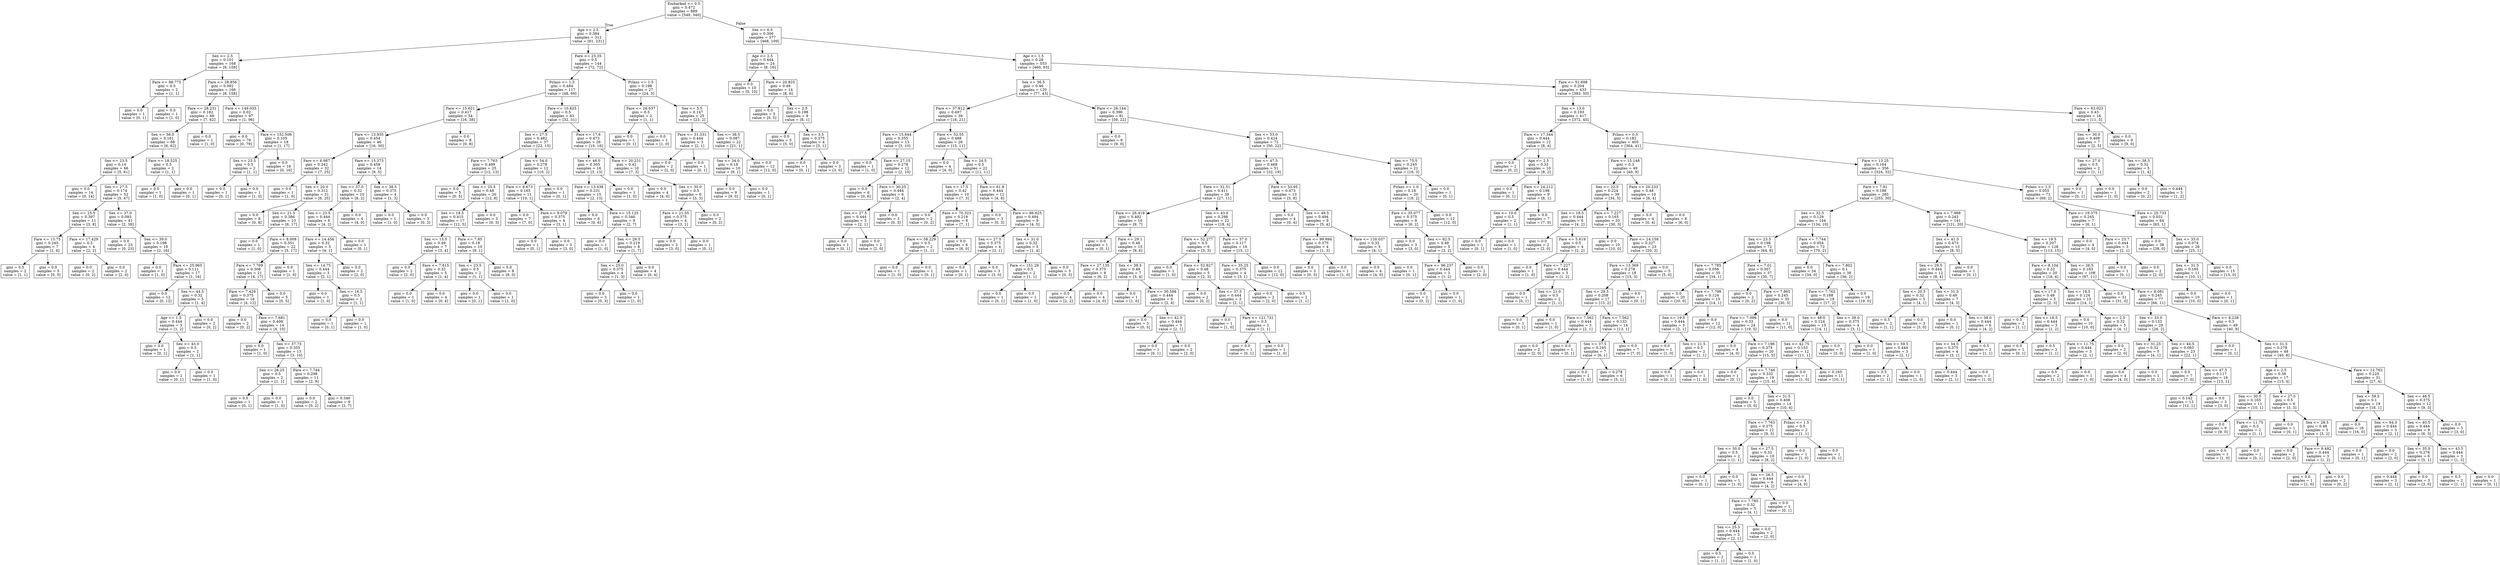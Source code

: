 digraph Tree {
node [shape=box] ;
0 [label="Embarked <= 0.5\ngini = 0.472\nsamples = 889\nvalue = [549, 340]"] ;
1 [label="Age <= 2.5\ngini = 0.384\nsamples = 312\nvalue = [81, 231]"] ;
0 -> 1 [labeldistance=2.5, labelangle=45, headlabel="True"] ;
2 [label="Sex <= 2.5\ngini = 0.101\nsamples = 168\nvalue = [9, 159]"] ;
1 -> 2 ;
3 [label="Fare <= 88.775\ngini = 0.5\nsamples = 2\nvalue = [1, 1]"] ;
2 -> 3 ;
4 [label="gini = 0.0\nsamples = 1\nvalue = [0, 1]"] ;
3 -> 4 ;
5 [label="gini = 0.0\nsamples = 1\nvalue = [1, 0]"] ;
3 -> 5 ;
6 [label="Fare <= 28.856\ngini = 0.092\nsamples = 166\nvalue = [8, 158]"] ;
2 -> 6 ;
7 [label="Fare <= 28.231\ngini = 0.182\nsamples = 69\nvalue = [7, 62]"] ;
6 -> 7 ;
8 [label="Sex <= 56.0\ngini = 0.161\nsamples = 68\nvalue = [6, 62]"] ;
7 -> 8 ;
9 [label="Sex <= 23.5\ngini = 0.14\nsamples = 66\nvalue = [5, 61]"] ;
8 -> 9 ;
10 [label="gini = 0.0\nsamples = 14\nvalue = [0, 14]"] ;
9 -> 10 ;
11 [label="Sex <= 27.5\ngini = 0.174\nsamples = 52\nvalue = [5, 47]"] ;
9 -> 11 ;
12 [label="Sex <= 25.5\ngini = 0.397\nsamples = 11\nvalue = [3, 8]"] ;
11 -> 12 ;
13 [label="Fare <= 13.75\ngini = 0.245\nsamples = 7\nvalue = [1, 6]"] ;
12 -> 13 ;
14 [label="gini = 0.5\nsamples = 2\nvalue = [1, 1]"] ;
13 -> 14 ;
15 [label="gini = 0.0\nsamples = 5\nvalue = [0, 5]"] ;
13 -> 15 ;
16 [label="Fare <= 17.429\ngini = 0.5\nsamples = 4\nvalue = [2, 2]"] ;
12 -> 16 ;
17 [label="gini = 0.0\nsamples = 2\nvalue = [0, 2]"] ;
16 -> 17 ;
18 [label="gini = 0.0\nsamples = 2\nvalue = [2, 0]"] ;
16 -> 18 ;
19 [label="Sex <= 37.0\ngini = 0.093\nsamples = 41\nvalue = [2, 39]"] ;
11 -> 19 ;
20 [label="gini = 0.0\nsamples = 23\nvalue = [0, 23]"] ;
19 -> 20 ;
21 [label="Sex <= 39.0\ngini = 0.198\nsamples = 18\nvalue = [2, 16]"] ;
19 -> 21 ;
22 [label="gini = 0.0\nsamples = 1\nvalue = [1, 0]"] ;
21 -> 22 ;
23 [label="Fare <= 25.965\ngini = 0.111\nsamples = 17\nvalue = [1, 16]"] ;
21 -> 23 ;
24 [label="gini = 0.0\nsamples = 12\nvalue = [0, 12]"] ;
23 -> 24 ;
25 [label="Sex <= 44.5\ngini = 0.32\nsamples = 5\nvalue = [1, 4]"] ;
23 -> 25 ;
26 [label="Age <= 1.5\ngini = 0.444\nsamples = 3\nvalue = [1, 2]"] ;
25 -> 26 ;
27 [label="gini = 0.0\nsamples = 1\nvalue = [0, 1]"] ;
26 -> 27 ;
28 [label="Sex <= 43.0\ngini = 0.5\nsamples = 2\nvalue = [1, 1]"] ;
26 -> 28 ;
29 [label="gini = 0.0\nsamples = 1\nvalue = [0, 1]"] ;
28 -> 29 ;
30 [label="gini = 0.0\nsamples = 1\nvalue = [1, 0]"] ;
28 -> 30 ;
31 [label="gini = 0.0\nsamples = 2\nvalue = [0, 2]"] ;
25 -> 31 ;
32 [label="Fare <= 18.525\ngini = 0.5\nsamples = 2\nvalue = [1, 1]"] ;
8 -> 32 ;
33 [label="gini = 0.0\nsamples = 1\nvalue = [1, 0]"] ;
32 -> 33 ;
34 [label="gini = 0.0\nsamples = 1\nvalue = [0, 1]"] ;
32 -> 34 ;
35 [label="gini = 0.0\nsamples = 1\nvalue = [1, 0]"] ;
7 -> 35 ;
36 [label="Fare <= 149.035\ngini = 0.02\nsamples = 97\nvalue = [1, 96]"] ;
6 -> 36 ;
37 [label="gini = 0.0\nsamples = 79\nvalue = [0, 79]"] ;
36 -> 37 ;
38 [label="Fare <= 152.506\ngini = 0.105\nsamples = 18\nvalue = [1, 17]"] ;
36 -> 38 ;
39 [label="Sex <= 23.5\ngini = 0.5\nsamples = 2\nvalue = [1, 1]"] ;
38 -> 39 ;
40 [label="gini = 0.0\nsamples = 1\nvalue = [0, 1]"] ;
39 -> 40 ;
41 [label="gini = 0.0\nsamples = 1\nvalue = [1, 0]"] ;
39 -> 41 ;
42 [label="gini = 0.0\nsamples = 16\nvalue = [0, 16]"] ;
38 -> 42 ;
43 [label="Fare <= 23.35\ngini = 0.5\nsamples = 144\nvalue = [72, 72]"] ;
1 -> 43 ;
44 [label="Pclass <= 1.5\ngini = 0.484\nsamples = 117\nvalue = [48, 69]"] ;
43 -> 44 ;
45 [label="Fare <= 15.621\ngini = 0.417\nsamples = 54\nvalue = [16, 38]"] ;
44 -> 45 ;
46 [label="Fare <= 13.935\ngini = 0.454\nsamples = 46\nvalue = [16, 30]"] ;
45 -> 46 ;
47 [label="Fare <= 6.987\ngini = 0.342\nsamples = 32\nvalue = [7, 25]"] ;
46 -> 47 ;
48 [label="gini = 0.0\nsamples = 1\nvalue = [1, 0]"] ;
47 -> 48 ;
49 [label="Sex <= 20.0\ngini = 0.312\nsamples = 31\nvalue = [6, 25]"] ;
47 -> 49 ;
50 [label="gini = 0.0\nsamples = 8\nvalue = [0, 8]"] ;
49 -> 50 ;
51 [label="Sex <= 21.5\ngini = 0.386\nsamples = 23\nvalue = [6, 17]"] ;
49 -> 51 ;
52 [label="gini = 0.0\nsamples = 1\nvalue = [1, 0]"] ;
51 -> 52 ;
53 [label="Fare <= 8.008\ngini = 0.351\nsamples = 22\nvalue = [5, 17]"] ;
51 -> 53 ;
54 [label="Fare <= 7.769\ngini = 0.308\nsamples = 21\nvalue = [4, 17]"] ;
53 -> 54 ;
55 [label="Fare <= 7.429\ngini = 0.375\nsamples = 16\nvalue = [4, 12]"] ;
54 -> 55 ;
56 [label="gini = 0.0\nsamples = 2\nvalue = [0, 2]"] ;
55 -> 56 ;
57 [label="Fare <= 7.681\ngini = 0.408\nsamples = 14\nvalue = [4, 10]"] ;
55 -> 57 ;
58 [label="gini = 0.0\nsamples = 1\nvalue = [1, 0]"] ;
57 -> 58 ;
59 [label="Sex <= 37.75\ngini = 0.355\nsamples = 13\nvalue = [3, 10]"] ;
57 -> 59 ;
60 [label="Sex <= 26.25\ngini = 0.5\nsamples = 2\nvalue = [1, 1]"] ;
59 -> 60 ;
61 [label="gini = 0.0\nsamples = 1\nvalue = [0, 1]"] ;
60 -> 61 ;
62 [label="gini = 0.0\nsamples = 1\nvalue = [1, 0]"] ;
60 -> 62 ;
63 [label="Fare <= 7.744\ngini = 0.298\nsamples = 11\nvalue = [2, 9]"] ;
59 -> 63 ;
64 [label="gini = 0.0\nsamples = 2\nvalue = [0, 2]"] ;
63 -> 64 ;
65 [label="gini = 0.346\nsamples = 9\nvalue = [2, 7]"] ;
63 -> 65 ;
66 [label="gini = 0.0\nsamples = 5\nvalue = [0, 5]"] ;
54 -> 66 ;
67 [label="gini = 0.0\nsamples = 1\nvalue = [1, 0]"] ;
53 -> 67 ;
68 [label="Fare <= 15.373\ngini = 0.459\nsamples = 14\nvalue = [9, 5]"] ;
46 -> 68 ;
69 [label="Sex <= 37.0\ngini = 0.32\nsamples = 10\nvalue = [8, 2]"] ;
68 -> 69 ;
70 [label="Sex <= 23.5\ngini = 0.444\nsamples = 6\nvalue = [4, 2]"] ;
69 -> 70 ;
71 [label="Fare <= 14.456\ngini = 0.32\nsamples = 5\nvalue = [4, 1]"] ;
70 -> 71 ;
72 [label="Sex <= 14.75\ngini = 0.444\nsamples = 3\nvalue = [2, 1]"] ;
71 -> 72 ;
73 [label="gini = 0.0\nsamples = 1\nvalue = [1, 0]"] ;
72 -> 73 ;
74 [label="Sex <= 16.5\ngini = 0.5\nsamples = 2\nvalue = [1, 1]"] ;
72 -> 74 ;
75 [label="gini = 0.0\nsamples = 1\nvalue = [0, 1]"] ;
74 -> 75 ;
76 [label="gini = 0.0\nsamples = 1\nvalue = [1, 0]"] ;
74 -> 76 ;
77 [label="gini = 0.0\nsamples = 2\nvalue = [2, 0]"] ;
71 -> 77 ;
78 [label="gini = 0.0\nsamples = 1\nvalue = [0, 1]"] ;
70 -> 78 ;
79 [label="gini = 0.0\nsamples = 4\nvalue = [4, 0]"] ;
69 -> 79 ;
80 [label="Sex <= 38.5\ngini = 0.375\nsamples = 4\nvalue = [1, 3]"] ;
68 -> 80 ;
81 [label="gini = 0.0\nsamples = 1\nvalue = [1, 0]"] ;
80 -> 81 ;
82 [label="gini = 0.0\nsamples = 3\nvalue = [0, 3]"] ;
80 -> 82 ;
83 [label="gini = 0.0\nsamples = 8\nvalue = [0, 8]"] ;
45 -> 83 ;
84 [label="Fare <= 10.825\ngini = 0.5\nsamples = 63\nvalue = [32, 31]"] ;
44 -> 84 ;
85 [label="Sex <= 27.5\ngini = 0.482\nsamples = 37\nvalue = [22, 15]"] ;
84 -> 85 ;
86 [label="Fare <= 7.763\ngini = 0.499\nsamples = 25\nvalue = [12, 13]"] ;
85 -> 86 ;
87 [label="gini = 0.0\nsamples = 5\nvalue = [0, 5]"] ;
86 -> 87 ;
88 [label="Sex <= 25.5\ngini = 0.48\nsamples = 20\nvalue = [12, 8]"] ;
86 -> 88 ;
89 [label="Sex <= 19.5\ngini = 0.415\nsamples = 17\nvalue = [12, 5]"] ;
88 -> 89 ;
90 [label="Sex <= 15.5\ngini = 0.49\nsamples = 7\nvalue = [3, 4]"] ;
89 -> 90 ;
91 [label="gini = 0.0\nsamples = 2\nvalue = [2, 0]"] ;
90 -> 91 ;
92 [label="Fare <= 7.815\ngini = 0.32\nsamples = 5\nvalue = [1, 4]"] ;
90 -> 92 ;
93 [label="gini = 0.0\nsamples = 1\nvalue = [1, 0]"] ;
92 -> 93 ;
94 [label="gini = 0.0\nsamples = 4\nvalue = [0, 4]"] ;
92 -> 94 ;
95 [label="Fare <= 7.85\ngini = 0.18\nsamples = 10\nvalue = [9, 1]"] ;
89 -> 95 ;
96 [label="Sex <= 23.5\ngini = 0.5\nsamples = 2\nvalue = [1, 1]"] ;
95 -> 96 ;
97 [label="gini = 0.0\nsamples = 1\nvalue = [0, 1]"] ;
96 -> 97 ;
98 [label="gini = 0.0\nsamples = 1\nvalue = [1, 0]"] ;
96 -> 98 ;
99 [label="gini = 0.0\nsamples = 8\nvalue = [8, 0]"] ;
95 -> 99 ;
100 [label="gini = 0.0\nsamples = 3\nvalue = [0, 3]"] ;
88 -> 100 ;
101 [label="Sex <= 54.0\ngini = 0.278\nsamples = 12\nvalue = [10, 2]"] ;
85 -> 101 ;
102 [label="Fare <= 8.673\ngini = 0.165\nsamples = 11\nvalue = [10, 1]"] ;
101 -> 102 ;
103 [label="gini = 0.0\nsamples = 7\nvalue = [7, 0]"] ;
102 -> 103 ;
104 [label="Fare <= 9.079\ngini = 0.375\nsamples = 4\nvalue = [3, 1]"] ;
102 -> 104 ;
105 [label="gini = 0.0\nsamples = 1\nvalue = [0, 1]"] ;
104 -> 105 ;
106 [label="gini = 0.0\nsamples = 3\nvalue = [3, 0]"] ;
104 -> 106 ;
107 [label="gini = 0.0\nsamples = 1\nvalue = [0, 1]"] ;
101 -> 107 ;
108 [label="Fare <= 17.6\ngini = 0.473\nsamples = 26\nvalue = [10, 16]"] ;
84 -> 108 ;
109 [label="Sex <= 46.0\ngini = 0.305\nsamples = 16\nvalue = [3, 13]"] ;
108 -> 109 ;
110 [label="Fare <= 13.438\ngini = 0.231\nsamples = 15\nvalue = [2, 13]"] ;
109 -> 110 ;
111 [label="gini = 0.0\nsamples = 6\nvalue = [0, 6]"] ;
110 -> 111 ;
112 [label="Fare <= 15.125\ngini = 0.346\nsamples = 9\nvalue = [2, 7]"] ;
110 -> 112 ;
113 [label="gini = 0.0\nsamples = 1\nvalue = [1, 0]"] ;
112 -> 113 ;
114 [label="Sex <= 29.5\ngini = 0.219\nsamples = 8\nvalue = [1, 7]"] ;
112 -> 114 ;
115 [label="Sex <= 25.0\ngini = 0.375\nsamples = 4\nvalue = [1, 3]"] ;
114 -> 115 ;
116 [label="gini = 0.0\nsamples = 3\nvalue = [0, 3]"] ;
115 -> 116 ;
117 [label="gini = 0.0\nsamples = 1\nvalue = [1, 0]"] ;
115 -> 117 ;
118 [label="gini = 0.0\nsamples = 4\nvalue = [0, 4]"] ;
114 -> 118 ;
119 [label="gini = 0.0\nsamples = 1\nvalue = [1, 0]"] ;
109 -> 119 ;
120 [label="Fare <= 20.231\ngini = 0.42\nsamples = 10\nvalue = [7, 3]"] ;
108 -> 120 ;
121 [label="gini = 0.0\nsamples = 4\nvalue = [4, 0]"] ;
120 -> 121 ;
122 [label="Sex <= 30.0\ngini = 0.5\nsamples = 6\nvalue = [3, 3]"] ;
120 -> 122 ;
123 [label="Fare <= 21.55\ngini = 0.375\nsamples = 4\nvalue = [3, 1]"] ;
122 -> 123 ;
124 [label="gini = 0.0\nsamples = 3\nvalue = [3, 0]"] ;
123 -> 124 ;
125 [label="gini = 0.0\nsamples = 1\nvalue = [0, 1]"] ;
123 -> 125 ;
126 [label="gini = 0.0\nsamples = 2\nvalue = [0, 2]"] ;
122 -> 126 ;
127 [label="Pclass <= 1.5\ngini = 0.198\nsamples = 27\nvalue = [24, 3]"] ;
43 -> 127 ;
128 [label="Fare <= 26.637\ngini = 0.5\nsamples = 2\nvalue = [1, 1]"] ;
127 -> 128 ;
129 [label="gini = 0.0\nsamples = 1\nvalue = [0, 1]"] ;
128 -> 129 ;
130 [label="gini = 0.0\nsamples = 1\nvalue = [1, 0]"] ;
128 -> 130 ;
131 [label="Sex <= 5.5\ngini = 0.147\nsamples = 25\nvalue = [23, 2]"] ;
127 -> 131 ;
132 [label="Fare <= 31.331\ngini = 0.444\nsamples = 3\nvalue = [2, 1]"] ;
131 -> 132 ;
133 [label="gini = 0.0\nsamples = 2\nvalue = [2, 0]"] ;
132 -> 133 ;
134 [label="gini = 0.0\nsamples = 1\nvalue = [0, 1]"] ;
132 -> 134 ;
135 [label="Sex <= 38.5\ngini = 0.087\nsamples = 22\nvalue = [21, 1]"] ;
131 -> 135 ;
136 [label="Sex <= 34.0\ngini = 0.18\nsamples = 10\nvalue = [9, 1]"] ;
135 -> 136 ;
137 [label="gini = 0.0\nsamples = 9\nvalue = [9, 0]"] ;
136 -> 137 ;
138 [label="gini = 0.0\nsamples = 1\nvalue = [0, 1]"] ;
136 -> 138 ;
139 [label="gini = 0.0\nsamples = 12\nvalue = [12, 0]"] ;
135 -> 139 ;
140 [label="Sex <= 6.5\ngini = 0.306\nsamples = 577\nvalue = [468, 109]"] ;
0 -> 140 [labeldistance=2.5, labelangle=-45, headlabel="False"] ;
141 [label="Age <= 2.5\ngini = 0.444\nsamples = 24\nvalue = [8, 16]"] ;
140 -> 141 ;
142 [label="gini = 0.0\nsamples = 10\nvalue = [0, 10]"] ;
141 -> 142 ;
143 [label="Fare <= 20.825\ngini = 0.49\nsamples = 14\nvalue = [8, 6]"] ;
141 -> 143 ;
144 [label="gini = 0.0\nsamples = 5\nvalue = [0, 5]"] ;
143 -> 144 ;
145 [label="Sex <= 2.5\ngini = 0.198\nsamples = 9\nvalue = [8, 1]"] ;
143 -> 145 ;
146 [label="gini = 0.0\nsamples = 5\nvalue = [5, 0]"] ;
145 -> 146 ;
147 [label="Sex <= 3.5\ngini = 0.375\nsamples = 4\nvalue = [3, 1]"] ;
145 -> 147 ;
148 [label="gini = 0.0\nsamples = 1\nvalue = [0, 1]"] ;
147 -> 148 ;
149 [label="gini = 0.0\nsamples = 3\nvalue = [3, 0]"] ;
147 -> 149 ;
150 [label="Age <= 1.5\ngini = 0.28\nsamples = 553\nvalue = [460, 93]"] ;
140 -> 150 ;
151 [label="Sex <= 36.5\ngini = 0.46\nsamples = 120\nvalue = [77, 43]"] ;
150 -> 151 ;
152 [label="Fare <= 37.812\ngini = 0.497\nsamples = 39\nvalue = [18, 21]"] ;
151 -> 152 ;
153 [label="Fare <= 15.644\ngini = 0.355\nsamples = 13\nvalue = [3, 10]"] ;
152 -> 153 ;
154 [label="gini = 0.0\nsamples = 1\nvalue = [1, 0]"] ;
153 -> 154 ;
155 [label="Fare <= 27.15\ngini = 0.278\nsamples = 12\nvalue = [2, 10]"] ;
153 -> 155 ;
156 [label="gini = 0.0\nsamples = 6\nvalue = [0, 6]"] ;
155 -> 156 ;
157 [label="Fare <= 30.25\ngini = 0.444\nsamples = 6\nvalue = [2, 4]"] ;
155 -> 157 ;
158 [label="Sex <= 27.5\ngini = 0.444\nsamples = 3\nvalue = [2, 1]"] ;
157 -> 158 ;
159 [label="gini = 0.0\nsamples = 1\nvalue = [0, 1]"] ;
158 -> 159 ;
160 [label="gini = 0.0\nsamples = 2\nvalue = [2, 0]"] ;
158 -> 160 ;
161 [label="gini = 0.0\nsamples = 3\nvalue = [0, 3]"] ;
157 -> 161 ;
162 [label="Fare <= 52.55\ngini = 0.488\nsamples = 26\nvalue = [15, 11]"] ;
152 -> 162 ;
163 [label="gini = 0.0\nsamples = 4\nvalue = [4, 0]"] ;
162 -> 163 ;
164 [label="Sex <= 24.5\ngini = 0.5\nsamples = 22\nvalue = [11, 11]"] ;
162 -> 164 ;
165 [label="Sex <= 17.5\ngini = 0.42\nsamples = 10\nvalue = [7, 3]"] ;
164 -> 165 ;
166 [label="gini = 0.0\nsamples = 2\nvalue = [0, 2]"] ;
165 -> 166 ;
167 [label="Fare <= 70.323\ngini = 0.219\nsamples = 8\nvalue = [7, 1]"] ;
165 -> 167 ;
168 [label="Fare <= 58.229\ngini = 0.5\nsamples = 2\nvalue = [1, 1]"] ;
167 -> 168 ;
169 [label="gini = 0.0\nsamples = 1\nvalue = [1, 0]"] ;
168 -> 169 ;
170 [label="gini = 0.0\nsamples = 1\nvalue = [0, 1]"] ;
168 -> 170 ;
171 [label="gini = 0.0\nsamples = 6\nvalue = [6, 0]"] ;
167 -> 171 ;
172 [label="Fare <= 61.8\ngini = 0.444\nsamples = 12\nvalue = [4, 8]"] ;
164 -> 172 ;
173 [label="gini = 0.0\nsamples = 3\nvalue = [0, 3]"] ;
172 -> 173 ;
174 [label="Fare <= 86.625\ngini = 0.494\nsamples = 9\nvalue = [4, 5]"] ;
172 -> 174 ;
175 [label="Sex <= 27.5\ngini = 0.375\nsamples = 4\nvalue = [3, 1]"] ;
174 -> 175 ;
176 [label="gini = 0.0\nsamples = 1\nvalue = [0, 1]"] ;
175 -> 176 ;
177 [label="gini = 0.0\nsamples = 3\nvalue = [3, 0]"] ;
175 -> 177 ;
178 [label="Sex <= 31.0\ngini = 0.32\nsamples = 5\nvalue = [1, 4]"] ;
174 -> 178 ;
179 [label="Fare <= 151.29\ngini = 0.5\nsamples = 2\nvalue = [1, 1]"] ;
178 -> 179 ;
180 [label="gini = 0.0\nsamples = 1\nvalue = [0, 1]"] ;
179 -> 180 ;
181 [label="gini = 0.0\nsamples = 1\nvalue = [1, 0]"] ;
179 -> 181 ;
182 [label="gini = 0.0\nsamples = 3\nvalue = [0, 3]"] ;
178 -> 182 ;
183 [label="Fare <= 26.144\ngini = 0.396\nsamples = 81\nvalue = [59, 22]"] ;
151 -> 183 ;
184 [label="gini = 0.0\nsamples = 9\nvalue = [9, 0]"] ;
183 -> 184 ;
185 [label="Sex <= 53.0\ngini = 0.424\nsamples = 72\nvalue = [50, 22]"] ;
183 -> 185 ;
186 [label="Sex <= 47.5\ngini = 0.468\nsamples = 51\nvalue = [32, 19]"] ;
185 -> 186 ;
187 [label="Fare <= 32.51\ngini = 0.411\nsamples = 38\nvalue = [27, 11]"] ;
186 -> 187 ;
188 [label="Fare <= 26.419\ngini = 0.492\nsamples = 16\nvalue = [9, 7]"] ;
187 -> 188 ;
189 [label="gini = 0.0\nsamples = 1\nvalue = [0, 1]"] ;
188 -> 189 ;
190 [label="Fare <= 29.1\ngini = 0.48\nsamples = 15\nvalue = [9, 6]"] ;
188 -> 190 ;
191 [label="Fare <= 27.135\ngini = 0.375\nsamples = 8\nvalue = [6, 2]"] ;
190 -> 191 ;
192 [label="gini = 0.5\nsamples = 4\nvalue = [2, 2]"] ;
191 -> 192 ;
193 [label="gini = 0.0\nsamples = 4\nvalue = [4, 0]"] ;
191 -> 193 ;
194 [label="Sex <= 38.5\ngini = 0.49\nsamples = 7\nvalue = [3, 4]"] ;
190 -> 194 ;
195 [label="gini = 0.0\nsamples = 1\nvalue = [1, 0]"] ;
194 -> 195 ;
196 [label="Fare <= 30.598\ngini = 0.444\nsamples = 6\nvalue = [2, 4]"] ;
194 -> 196 ;
197 [label="gini = 0.0\nsamples = 3\nvalue = [0, 3]"] ;
196 -> 197 ;
198 [label="Sex <= 42.5\ngini = 0.444\nsamples = 3\nvalue = [2, 1]"] ;
196 -> 198 ;
199 [label="gini = 0.0\nsamples = 1\nvalue = [0, 1]"] ;
198 -> 199 ;
200 [label="gini = 0.0\nsamples = 2\nvalue = [2, 0]"] ;
198 -> 200 ;
201 [label="Sex <= 43.0\ngini = 0.298\nsamples = 22\nvalue = [18, 4]"] ;
187 -> 201 ;
202 [label="Fare <= 52.277\ngini = 0.5\nsamples = 6\nvalue = [3, 3]"] ;
201 -> 202 ;
203 [label="gini = 0.0\nsamples = 1\nvalue = [1, 0]"] ;
202 -> 203 ;
204 [label="Fare <= 52.827\ngini = 0.48\nsamples = 5\nvalue = [2, 3]"] ;
202 -> 204 ;
205 [label="gini = 0.0\nsamples = 2\nvalue = [0, 2]"] ;
204 -> 205 ;
206 [label="Sex <= 37.5\ngini = 0.444\nsamples = 3\nvalue = [2, 1]"] ;
204 -> 206 ;
207 [label="gini = 0.0\nsamples = 1\nvalue = [1, 0]"] ;
206 -> 207 ;
208 [label="Fare <= 121.731\ngini = 0.5\nsamples = 2\nvalue = [1, 1]"] ;
206 -> 208 ;
209 [label="gini = 0.0\nsamples = 1\nvalue = [0, 1]"] ;
208 -> 209 ;
210 [label="gini = 0.0\nsamples = 1\nvalue = [1, 0]"] ;
208 -> 210 ;
211 [label="Fare <= 37.0\ngini = 0.117\nsamples = 16\nvalue = [15, 1]"] ;
201 -> 211 ;
212 [label="Fare <= 35.25\ngini = 0.375\nsamples = 4\nvalue = [3, 1]"] ;
211 -> 212 ;
213 [label="gini = 0.0\nsamples = 2\nvalue = [2, 0]"] ;
212 -> 213 ;
214 [label="gini = 0.5\nsamples = 2\nvalue = [1, 1]"] ;
212 -> 214 ;
215 [label="gini = 0.0\nsamples = 12\nvalue = [12, 0]"] ;
211 -> 215 ;
216 [label="Fare <= 53.95\ngini = 0.473\nsamples = 13\nvalue = [5, 8]"] ;
186 -> 216 ;
217 [label="gini = 0.0\nsamples = 4\nvalue = [0, 4]"] ;
216 -> 217 ;
218 [label="Sex <= 49.5\ngini = 0.494\nsamples = 9\nvalue = [5, 4]"] ;
216 -> 218 ;
219 [label="Fare <= 99.994\ngini = 0.375\nsamples = 4\nvalue = [1, 3]"] ;
218 -> 219 ;
220 [label="gini = 0.0\nsamples = 3\nvalue = [0, 3]"] ;
219 -> 220 ;
221 [label="gini = 0.0\nsamples = 1\nvalue = [1, 0]"] ;
219 -> 221 ;
222 [label="Fare <= 120.037\ngini = 0.32\nsamples = 5\nvalue = [4, 1]"] ;
218 -> 222 ;
223 [label="gini = 0.0\nsamples = 4\nvalue = [4, 0]"] ;
222 -> 223 ;
224 [label="gini = 0.0\nsamples = 1\nvalue = [0, 1]"] ;
222 -> 224 ;
225 [label="Sex <= 75.5\ngini = 0.245\nsamples = 21\nvalue = [18, 3]"] ;
185 -> 225 ;
226 [label="Pclass <= 1.0\ngini = 0.18\nsamples = 20\nvalue = [18, 2]"] ;
225 -> 226 ;
227 [label="Fare <= 35.077\ngini = 0.375\nsamples = 8\nvalue = [6, 2]"] ;
226 -> 227 ;
228 [label="gini = 0.0\nsamples = 3\nvalue = [3, 0]"] ;
227 -> 228 ;
229 [label="Sex <= 62.5\ngini = 0.48\nsamples = 5\nvalue = [3, 2]"] ;
227 -> 229 ;
230 [label="Fare <= 96.237\ngini = 0.444\nsamples = 3\nvalue = [1, 2]"] ;
229 -> 230 ;
231 [label="gini = 0.0\nsamples = 2\nvalue = [0, 2]"] ;
230 -> 231 ;
232 [label="gini = 0.0\nsamples = 1\nvalue = [1, 0]"] ;
230 -> 232 ;
233 [label="gini = 0.0\nsamples = 2\nvalue = [2, 0]"] ;
229 -> 233 ;
234 [label="gini = 0.0\nsamples = 12\nvalue = [12, 0]"] ;
226 -> 234 ;
235 [label="gini = 0.0\nsamples = 1\nvalue = [0, 1]"] ;
225 -> 235 ;
236 [label="Fare <= 51.698\ngini = 0.204\nsamples = 433\nvalue = [383, 50]"] ;
150 -> 236 ;
237 [label="Sex <= 13.0\ngini = 0.193\nsamples = 417\nvalue = [372, 45]"] ;
236 -> 237 ;
238 [label="Fare <= 17.344\ngini = 0.444\nsamples = 12\nvalue = [8, 4]"] ;
237 -> 238 ;
239 [label="gini = 0.0\nsamples = 2\nvalue = [0, 2]"] ;
238 -> 239 ;
240 [label="Age <= 2.5\ngini = 0.32\nsamples = 10\nvalue = [8, 2]"] ;
238 -> 240 ;
241 [label="gini = 0.0\nsamples = 1\nvalue = [0, 1]"] ;
240 -> 241 ;
242 [label="Fare <= 24.212\ngini = 0.198\nsamples = 9\nvalue = [8, 1]"] ;
240 -> 242 ;
243 [label="Sex <= 10.0\ngini = 0.5\nsamples = 2\nvalue = [1, 1]"] ;
242 -> 243 ;
244 [label="gini = 0.0\nsamples = 1\nvalue = [0, 1]"] ;
243 -> 244 ;
245 [label="gini = 0.0\nsamples = 1\nvalue = [1, 0]"] ;
243 -> 245 ;
246 [label="gini = 0.0\nsamples = 7\nvalue = [7, 0]"] ;
242 -> 246 ;
247 [label="Pclass <= 0.5\ngini = 0.182\nsamples = 405\nvalue = [364, 41]"] ;
237 -> 247 ;
248 [label="Fare <= 15.148\ngini = 0.3\nsamples = 49\nvalue = [40, 9]"] ;
247 -> 248 ;
249 [label="Sex <= 22.5\ngini = 0.224\nsamples = 39\nvalue = [34, 5]"] ;
248 -> 249 ;
250 [label="Sex <= 18.5\ngini = 0.444\nsamples = 6\nvalue = [4, 2]"] ;
249 -> 250 ;
251 [label="gini = 0.0\nsamples = 2\nvalue = [2, 0]"] ;
250 -> 251 ;
252 [label="Fare <= 5.619\ngini = 0.5\nsamples = 4\nvalue = [2, 2]"] ;
250 -> 252 ;
253 [label="gini = 0.0\nsamples = 1\nvalue = [1, 0]"] ;
252 -> 253 ;
254 [label="Fare <= 7.227\ngini = 0.444\nsamples = 3\nvalue = [1, 2]"] ;
252 -> 254 ;
255 [label="gini = 0.0\nsamples = 1\nvalue = [0, 1]"] ;
254 -> 255 ;
256 [label="Sex <= 21.0\ngini = 0.5\nsamples = 2\nvalue = [1, 1]"] ;
254 -> 256 ;
257 [label="gini = 0.0\nsamples = 1\nvalue = [0, 1]"] ;
256 -> 257 ;
258 [label="gini = 0.0\nsamples = 1\nvalue = [1, 0]"] ;
256 -> 258 ;
259 [label="Fare <= 7.227\ngini = 0.165\nsamples = 33\nvalue = [30, 3]"] ;
249 -> 259 ;
260 [label="gini = 0.0\nsamples = 10\nvalue = [10, 0]"] ;
259 -> 260 ;
261 [label="Fare <= 14.158\ngini = 0.227\nsamples = 23\nvalue = [20, 3]"] ;
259 -> 261 ;
262 [label="Fare <= 13.369\ngini = 0.278\nsamples = 18\nvalue = [15, 3]"] ;
261 -> 262 ;
263 [label="Sex <= 29.5\ngini = 0.208\nsamples = 17\nvalue = [15, 2]"] ;
262 -> 263 ;
264 [label="Fare <= 7.562\ngini = 0.444\nsamples = 3\nvalue = [2, 1]"] ;
263 -> 264 ;
265 [label="gini = 0.0\nsamples = 2\nvalue = [2, 0]"] ;
264 -> 265 ;
266 [label="gini = 0.0\nsamples = 1\nvalue = [0, 1]"] ;
264 -> 266 ;
267 [label="Fare <= 7.562\ngini = 0.133\nsamples = 14\nvalue = [13, 1]"] ;
263 -> 267 ;
268 [label="Sex <= 37.5\ngini = 0.245\nsamples = 7\nvalue = [6, 1]"] ;
267 -> 268 ;
269 [label="gini = 0.0\nsamples = 1\nvalue = [1, 0]"] ;
268 -> 269 ;
270 [label="gini = 0.278\nsamples = 6\nvalue = [5, 1]"] ;
268 -> 270 ;
271 [label="gini = 0.0\nsamples = 7\nvalue = [7, 0]"] ;
267 -> 271 ;
272 [label="gini = 0.0\nsamples = 1\nvalue = [0, 1]"] ;
262 -> 272 ;
273 [label="gini = 0.0\nsamples = 5\nvalue = [5, 0]"] ;
261 -> 273 ;
274 [label="Fare <= 20.233\ngini = 0.48\nsamples = 10\nvalue = [6, 4]"] ;
248 -> 274 ;
275 [label="gini = 0.0\nsamples = 4\nvalue = [0, 4]"] ;
274 -> 275 ;
276 [label="gini = 0.0\nsamples = 6\nvalue = [6, 0]"] ;
274 -> 276 ;
277 [label="Fare <= 13.25\ngini = 0.164\nsamples = 356\nvalue = [324, 32]"] ;
247 -> 277 ;
278 [label="Fare <= 7.91\ngini = 0.188\nsamples = 285\nvalue = [255, 30]"] ;
277 -> 278 ;
279 [label="Sex <= 32.5\ngini = 0.129\nsamples = 144\nvalue = [134, 10]"] ;
278 -> 279 ;
280 [label="Sex <= 23.5\ngini = 0.198\nsamples = 72\nvalue = [64, 8]"] ;
279 -> 280 ;
281 [label="Fare <= 7.785\ngini = 0.056\nsamples = 35\nvalue = [34, 1]"] ;
280 -> 281 ;
282 [label="gini = 0.0\nsamples = 20\nvalue = [20, 0]"] ;
281 -> 282 ;
283 [label="Fare <= 7.798\ngini = 0.124\nsamples = 15\nvalue = [14, 1]"] ;
281 -> 283 ;
284 [label="Sex <= 19.5\ngini = 0.444\nsamples = 3\nvalue = [2, 1]"] ;
283 -> 284 ;
285 [label="gini = 0.0\nsamples = 1\nvalue = [1, 0]"] ;
284 -> 285 ;
286 [label="Sex <= 21.5\ngini = 0.5\nsamples = 2\nvalue = [1, 1]"] ;
284 -> 286 ;
287 [label="gini = 0.0\nsamples = 1\nvalue = [0, 1]"] ;
286 -> 287 ;
288 [label="gini = 0.0\nsamples = 1\nvalue = [1, 0]"] ;
286 -> 288 ;
289 [label="gini = 0.0\nsamples = 12\nvalue = [12, 0]"] ;
283 -> 289 ;
290 [label="Fare <= 7.01\ngini = 0.307\nsamples = 37\nvalue = [30, 7]"] ;
280 -> 290 ;
291 [label="gini = 0.0\nsamples = 2\nvalue = [0, 2]"] ;
290 -> 291 ;
292 [label="Fare <= 7.865\ngini = 0.245\nsamples = 35\nvalue = [30, 5]"] ;
290 -> 292 ;
293 [label="Fare <= 7.096\ngini = 0.33\nsamples = 24\nvalue = [19, 5]"] ;
292 -> 293 ;
294 [label="gini = 0.0\nsamples = 4\nvalue = [4, 0]"] ;
293 -> 294 ;
295 [label="Fare <= 7.196\ngini = 0.375\nsamples = 20\nvalue = [15, 5]"] ;
293 -> 295 ;
296 [label="gini = 0.0\nsamples = 1\nvalue = [0, 1]"] ;
295 -> 296 ;
297 [label="Fare <= 7.746\ngini = 0.332\nsamples = 19\nvalue = [15, 4]"] ;
295 -> 297 ;
298 [label="gini = 0.0\nsamples = 5\nvalue = [5, 0]"] ;
297 -> 298 ;
299 [label="Sex <= 31.5\ngini = 0.408\nsamples = 14\nvalue = [10, 4]"] ;
297 -> 299 ;
300 [label="Fare <= 7.763\ngini = 0.375\nsamples = 12\nvalue = [9, 3]"] ;
299 -> 300 ;
301 [label="Sex <= 30.0\ngini = 0.5\nsamples = 2\nvalue = [1, 1]"] ;
300 -> 301 ;
302 [label="gini = 0.0\nsamples = 1\nvalue = [0, 1]"] ;
301 -> 302 ;
303 [label="gini = 0.0\nsamples = 1\nvalue = [1, 0]"] ;
301 -> 303 ;
304 [label="Sex <= 27.5\ngini = 0.32\nsamples = 10\nvalue = [8, 2]"] ;
300 -> 304 ;
305 [label="Sex <= 26.5\ngini = 0.444\nsamples = 6\nvalue = [4, 2]"] ;
304 -> 305 ;
306 [label="Fare <= 7.785\ngini = 0.32\nsamples = 5\nvalue = [4, 1]"] ;
305 -> 306 ;
307 [label="Sex <= 25.5\ngini = 0.444\nsamples = 3\nvalue = [2, 1]"] ;
306 -> 307 ;
308 [label="gini = 0.5\nsamples = 2\nvalue = [1, 1]"] ;
307 -> 308 ;
309 [label="gini = 0.0\nsamples = 1\nvalue = [1, 0]"] ;
307 -> 309 ;
310 [label="gini = 0.0\nsamples = 2\nvalue = [2, 0]"] ;
306 -> 310 ;
311 [label="gini = 0.0\nsamples = 1\nvalue = [0, 1]"] ;
305 -> 311 ;
312 [label="gini = 0.0\nsamples = 4\nvalue = [4, 0]"] ;
304 -> 312 ;
313 [label="Pclass <= 1.5\ngini = 0.5\nsamples = 2\nvalue = [1, 1]"] ;
299 -> 313 ;
314 [label="gini = 0.0\nsamples = 1\nvalue = [1, 0]"] ;
313 -> 314 ;
315 [label="gini = 0.0\nsamples = 1\nvalue = [0, 1]"] ;
313 -> 315 ;
316 [label="gini = 0.0\nsamples = 11\nvalue = [11, 0]"] ;
292 -> 316 ;
317 [label="Fare <= 7.744\ngini = 0.054\nsamples = 72\nvalue = [70, 2]"] ;
279 -> 317 ;
318 [label="gini = 0.0\nsamples = 34\nvalue = [34, 0]"] ;
317 -> 318 ;
319 [label="Fare <= 7.802\ngini = 0.1\nsamples = 38\nvalue = [36, 2]"] ;
317 -> 319 ;
320 [label="Fare <= 7.763\ngini = 0.188\nsamples = 19\nvalue = [17, 2]"] ;
319 -> 320 ;
321 [label="Sex <= 48.0\ngini = 0.124\nsamples = 15\nvalue = [14, 1]"] ;
320 -> 321 ;
322 [label="Sex <= 42.75\ngini = 0.153\nsamples = 12\nvalue = [11, 1]"] ;
321 -> 322 ;
323 [label="gini = 0.0\nsamples = 1\nvalue = [1, 0]"] ;
322 -> 323 ;
324 [label="gini = 0.165\nsamples = 11\nvalue = [10, 1]"] ;
322 -> 324 ;
325 [label="gini = 0.0\nsamples = 3\nvalue = [3, 0]"] ;
321 -> 325 ;
326 [label="Sex <= 39.0\ngini = 0.375\nsamples = 4\nvalue = [3, 1]"] ;
320 -> 326 ;
327 [label="gini = 0.0\nsamples = 1\nvalue = [1, 0]"] ;
326 -> 327 ;
328 [label="Sex <= 59.5\ngini = 0.444\nsamples = 3\nvalue = [2, 1]"] ;
326 -> 328 ;
329 [label="gini = 0.5\nsamples = 2\nvalue = [1, 1]"] ;
328 -> 329 ;
330 [label="gini = 0.0\nsamples = 1\nvalue = [1, 0]"] ;
328 -> 330 ;
331 [label="gini = 0.0\nsamples = 19\nvalue = [19, 0]"] ;
319 -> 331 ;
332 [label="Fare <= 7.988\ngini = 0.243\nsamples = 141\nvalue = [121, 20]"] ;
278 -> 332 ;
333 [label="Sex <= 41.5\ngini = 0.473\nsamples = 13\nvalue = [8, 5]"] ;
332 -> 333 ;
334 [label="Sex <= 29.5\ngini = 0.444\nsamples = 12\nvalue = [8, 4]"] ;
333 -> 334 ;
335 [label="Sex <= 20.5\ngini = 0.32\nsamples = 5\nvalue = [4, 1]"] ;
334 -> 335 ;
336 [label="gini = 0.5\nsamples = 2\nvalue = [1, 1]"] ;
335 -> 336 ;
337 [label="gini = 0.0\nsamples = 3\nvalue = [3, 0]"] ;
335 -> 337 ;
338 [label="Sex <= 31.5\ngini = 0.49\nsamples = 7\nvalue = [4, 3]"] ;
334 -> 338 ;
339 [label="gini = 0.0\nsamples = 1\nvalue = [0, 1]"] ;
338 -> 339 ;
340 [label="Sex <= 38.0\ngini = 0.444\nsamples = 6\nvalue = [4, 2]"] ;
338 -> 340 ;
341 [label="Sex <= 34.5\ngini = 0.375\nsamples = 4\nvalue = [3, 1]"] ;
340 -> 341 ;
342 [label="gini = 0.444\nsamples = 3\nvalue = [2, 1]"] ;
341 -> 342 ;
343 [label="gini = 0.0\nsamples = 1\nvalue = [1, 0]"] ;
341 -> 343 ;
344 [label="gini = 0.5\nsamples = 2\nvalue = [1, 1]"] ;
340 -> 344 ;
345 [label="gini = 0.0\nsamples = 1\nvalue = [0, 1]"] ;
333 -> 345 ;
346 [label="Sex <= 19.5\ngini = 0.207\nsamples = 128\nvalue = [113, 15]"] ;
332 -> 346 ;
347 [label="Fare <= 8.104\ngini = 0.32\nsamples = 20\nvalue = [16, 4]"] ;
346 -> 347 ;
348 [label="Sex <= 17.0\ngini = 0.48\nsamples = 5\nvalue = [2, 3]"] ;
347 -> 348 ;
349 [label="gini = 0.5\nsamples = 2\nvalue = [1, 1]"] ;
348 -> 349 ;
350 [label="Sex <= 18.5\ngini = 0.444\nsamples = 3\nvalue = [1, 2]"] ;
348 -> 350 ;
351 [label="gini = 0.0\nsamples = 1\nvalue = [0, 1]"] ;
350 -> 351 ;
352 [label="gini = 0.5\nsamples = 2\nvalue = [1, 1]"] ;
350 -> 352 ;
353 [label="Sex <= 18.5\ngini = 0.124\nsamples = 15\nvalue = [14, 1]"] ;
347 -> 353 ;
354 [label="gini = 0.0\nsamples = 10\nvalue = [10, 0]"] ;
353 -> 354 ;
355 [label="Age <= 2.5\ngini = 0.32\nsamples = 5\nvalue = [4, 1]"] ;
353 -> 355 ;
356 [label="Fare <= 11.75\ngini = 0.444\nsamples = 3\nvalue = [2, 1]"] ;
355 -> 356 ;
357 [label="gini = 0.5\nsamples = 2\nvalue = [1, 1]"] ;
356 -> 357 ;
358 [label="gini = 0.0\nsamples = 1\nvalue = [1, 0]"] ;
356 -> 358 ;
359 [label="gini = 0.0\nsamples = 2\nvalue = [2, 0]"] ;
355 -> 359 ;
360 [label="Sex <= 26.5\ngini = 0.183\nsamples = 108\nvalue = [97, 11]"] ;
346 -> 360 ;
361 [label="gini = 0.0\nsamples = 31\nvalue = [31, 0]"] ;
360 -> 361 ;
362 [label="Fare <= 8.081\ngini = 0.245\nsamples = 77\nvalue = [66, 11]"] ;
360 -> 362 ;
363 [label="Sex <= 33.0\ngini = 0.133\nsamples = 28\nvalue = [26, 2]"] ;
362 -> 363 ;
364 [label="Sex <= 31.25\ngini = 0.32\nsamples = 5\nvalue = [4, 1]"] ;
363 -> 364 ;
365 [label="gini = 0.0\nsamples = 4\nvalue = [4, 0]"] ;
364 -> 365 ;
366 [label="gini = 0.0\nsamples = 1\nvalue = [0, 1]"] ;
364 -> 366 ;
367 [label="Sex <= 44.5\ngini = 0.083\nsamples = 23\nvalue = [22, 1]"] ;
363 -> 367 ;
368 [label="gini = 0.0\nsamples = 7\nvalue = [7, 0]"] ;
367 -> 368 ;
369 [label="Sex <= 47.5\ngini = 0.117\nsamples = 16\nvalue = [15, 1]"] ;
367 -> 369 ;
370 [label="gini = 0.142\nsamples = 13\nvalue = [12, 1]"] ;
369 -> 370 ;
371 [label="gini = 0.0\nsamples = 3\nvalue = [3, 0]"] ;
369 -> 371 ;
372 [label="Fare <= 8.238\ngini = 0.3\nsamples = 49\nvalue = [40, 9]"] ;
362 -> 372 ;
373 [label="gini = 0.0\nsamples = 1\nvalue = [0, 1]"] ;
372 -> 373 ;
374 [label="Sex <= 31.5\ngini = 0.278\nsamples = 48\nvalue = [40, 8]"] ;
372 -> 374 ;
375 [label="Age <= 2.5\ngini = 0.36\nsamples = 17\nvalue = [13, 4]"] ;
374 -> 375 ;
376 [label="Sex <= 30.5\ngini = 0.165\nsamples = 11\nvalue = [10, 1]"] ;
375 -> 376 ;
377 [label="gini = 0.0\nsamples = 9\nvalue = [9, 0]"] ;
376 -> 377 ;
378 [label="Fare <= 11.75\ngini = 0.5\nsamples = 2\nvalue = [1, 1]"] ;
376 -> 378 ;
379 [label="gini = 0.0\nsamples = 1\nvalue = [1, 0]"] ;
378 -> 379 ;
380 [label="gini = 0.0\nsamples = 1\nvalue = [0, 1]"] ;
378 -> 380 ;
381 [label="Sex <= 27.5\ngini = 0.5\nsamples = 6\nvalue = [3, 3]"] ;
375 -> 381 ;
382 [label="gini = 0.0\nsamples = 1\nvalue = [0, 1]"] ;
381 -> 382 ;
383 [label="Sex <= 28.5\ngini = 0.48\nsamples = 5\nvalue = [3, 2]"] ;
381 -> 383 ;
384 [label="gini = 0.0\nsamples = 2\nvalue = [2, 0]"] ;
383 -> 384 ;
385 [label="Fare <= 9.492\ngini = 0.444\nsamples = 3\nvalue = [1, 2]"] ;
383 -> 385 ;
386 [label="gini = 0.0\nsamples = 1\nvalue = [1, 0]"] ;
385 -> 386 ;
387 [label="gini = 0.0\nsamples = 2\nvalue = [0, 2]"] ;
385 -> 387 ;
388 [label="Fare <= 12.762\ngini = 0.225\nsamples = 31\nvalue = [27, 4]"] ;
374 -> 388 ;
389 [label="Sex <= 59.5\ngini = 0.1\nsamples = 19\nvalue = [18, 1]"] ;
388 -> 389 ;
390 [label="gini = 0.0\nsamples = 16\nvalue = [16, 0]"] ;
389 -> 390 ;
391 [label="Sex <= 64.0\ngini = 0.444\nsamples = 3\nvalue = [2, 1]"] ;
389 -> 391 ;
392 [label="gini = 0.0\nsamples = 1\nvalue = [0, 1]"] ;
391 -> 392 ;
393 [label="gini = 0.0\nsamples = 2\nvalue = [2, 0]"] ;
391 -> 393 ;
394 [label="Sex <= 46.5\ngini = 0.375\nsamples = 12\nvalue = [9, 3]"] ;
388 -> 394 ;
395 [label="Sex <= 40.5\ngini = 0.444\nsamples = 9\nvalue = [6, 3]"] ;
394 -> 395 ;
396 [label="Sex <= 35.0\ngini = 0.278\nsamples = 6\nvalue = [5, 1]"] ;
395 -> 396 ;
397 [label="gini = 0.444\nsamples = 3\nvalue = [2, 1]"] ;
396 -> 397 ;
398 [label="gini = 0.0\nsamples = 3\nvalue = [3, 0]"] ;
396 -> 398 ;
399 [label="Sex <= 43.5\ngini = 0.444\nsamples = 3\nvalue = [1, 2]"] ;
395 -> 399 ;
400 [label="gini = 0.5\nsamples = 2\nvalue = [1, 1]"] ;
399 -> 400 ;
401 [label="gini = 0.0\nsamples = 1\nvalue = [0, 1]"] ;
399 -> 401 ;
402 [label="gini = 0.0\nsamples = 3\nvalue = [3, 0]"] ;
394 -> 402 ;
403 [label="Pclass <= 1.5\ngini = 0.055\nsamples = 71\nvalue = [69, 2]"] ;
277 -> 403 ;
404 [label="Fare <= 19.375\ngini = 0.245\nsamples = 7\nvalue = [6, 1]"] ;
403 -> 404 ;
405 [label="gini = 0.0\nsamples = 4\nvalue = [4, 0]"] ;
404 -> 405 ;
406 [label="Fare <= 23.7\ngini = 0.444\nsamples = 3\nvalue = [2, 1]"] ;
404 -> 406 ;
407 [label="gini = 0.0\nsamples = 1\nvalue = [0, 1]"] ;
406 -> 407 ;
408 [label="gini = 0.0\nsamples = 2\nvalue = [2, 0]"] ;
406 -> 408 ;
409 [label="Fare <= 25.733\ngini = 0.031\nsamples = 64\nvalue = [63, 1]"] ;
403 -> 409 ;
410 [label="gini = 0.0\nsamples = 38\nvalue = [38, 0]"] ;
409 -> 410 ;
411 [label="Sex <= 33.0\ngini = 0.074\nsamples = 26\nvalue = [25, 1]"] ;
409 -> 411 ;
412 [label="Sex <= 31.5\ngini = 0.165\nsamples = 11\nvalue = [10, 1]"] ;
411 -> 412 ;
413 [label="gini = 0.0\nsamples = 10\nvalue = [10, 0]"] ;
412 -> 413 ;
414 [label="gini = 0.0\nsamples = 1\nvalue = [0, 1]"] ;
412 -> 414 ;
415 [label="gini = 0.0\nsamples = 15\nvalue = [15, 0]"] ;
411 -> 415 ;
416 [label="Fare <= 63.023\ngini = 0.43\nsamples = 16\nvalue = [11, 5]"] ;
236 -> 416 ;
417 [label="Sex <= 30.0\ngini = 0.408\nsamples = 7\nvalue = [2, 5]"] ;
416 -> 417 ;
418 [label="Sex <= 27.0\ngini = 0.5\nsamples = 2\nvalue = [1, 1]"] ;
417 -> 418 ;
419 [label="gini = 0.0\nsamples = 1\nvalue = [0, 1]"] ;
418 -> 419 ;
420 [label="gini = 0.0\nsamples = 1\nvalue = [1, 0]"] ;
418 -> 420 ;
421 [label="Sex <= 38.5\ngini = 0.32\nsamples = 5\nvalue = [1, 4]"] ;
417 -> 421 ;
422 [label="gini = 0.0\nsamples = 2\nvalue = [0, 2]"] ;
421 -> 422 ;
423 [label="gini = 0.444\nsamples = 3\nvalue = [1, 2]"] ;
421 -> 423 ;
424 [label="gini = 0.0\nsamples = 9\nvalue = [9, 0]"] ;
416 -> 424 ;
}